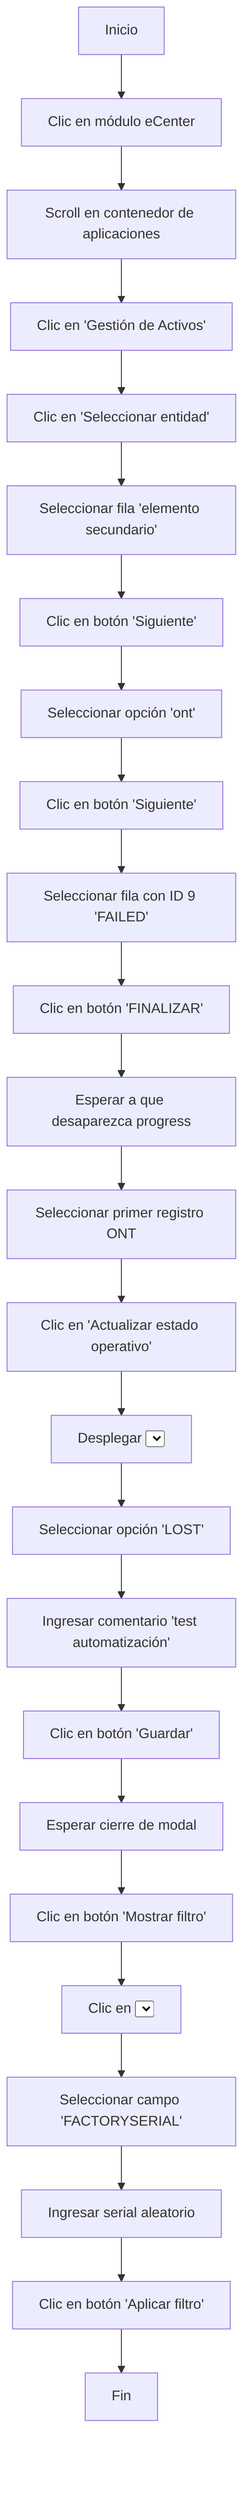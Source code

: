 flowchart TD
    A[Inicio] --> B[Clic en módulo eCenter]
    B --> C[Scroll en contenedor de aplicaciones]
    C --> D[Clic en 'Gestión de Activos']
    
    D --> E[Clic en 'Seleccionar entidad']
    E --> F[Seleccionar fila 'elemento secundario']
    F --> G[Clic en botón 'Siguiente']
    
    G --> H[Seleccionar opción 'ont']
    H --> I[Clic en botón 'Siguiente']
    
    I --> J[Seleccionar fila con ID 9 'FAILED']
    J --> K[Clic en botón 'FINALIZAR']
    K --> L[Esperar a que desaparezca progress]
    L --> M[Seleccionar primer registro ONT]
    
    M --> N[Clic en 'Actualizar estado operativo']
    N --> O[Desplegar <select> estado]
    O --> P[Seleccionar opción 'LOST']
    P --> Q[Ingresar comentario 'test automatización']
    Q --> R[Clic en botón 'Guardar']
    R --> S[Esperar cierre de modal]
    
    S --> T[Clic en botón 'Mostrar filtro']
    T --> U[Clic en <select> de campo]
    U --> V[Seleccionar campo 'FACTORYSERIAL']
    V --> W[Ingresar serial aleatorio]
    W --> X[Clic en botón 'Aplicar filtro']
    X --> Y[Fin]

    %% classDef seleccion fill:#e6f7ff,stroke:#1a73e8,stroke-width:2px;
    %% class E,F,G,H,I,O,P seleccion
